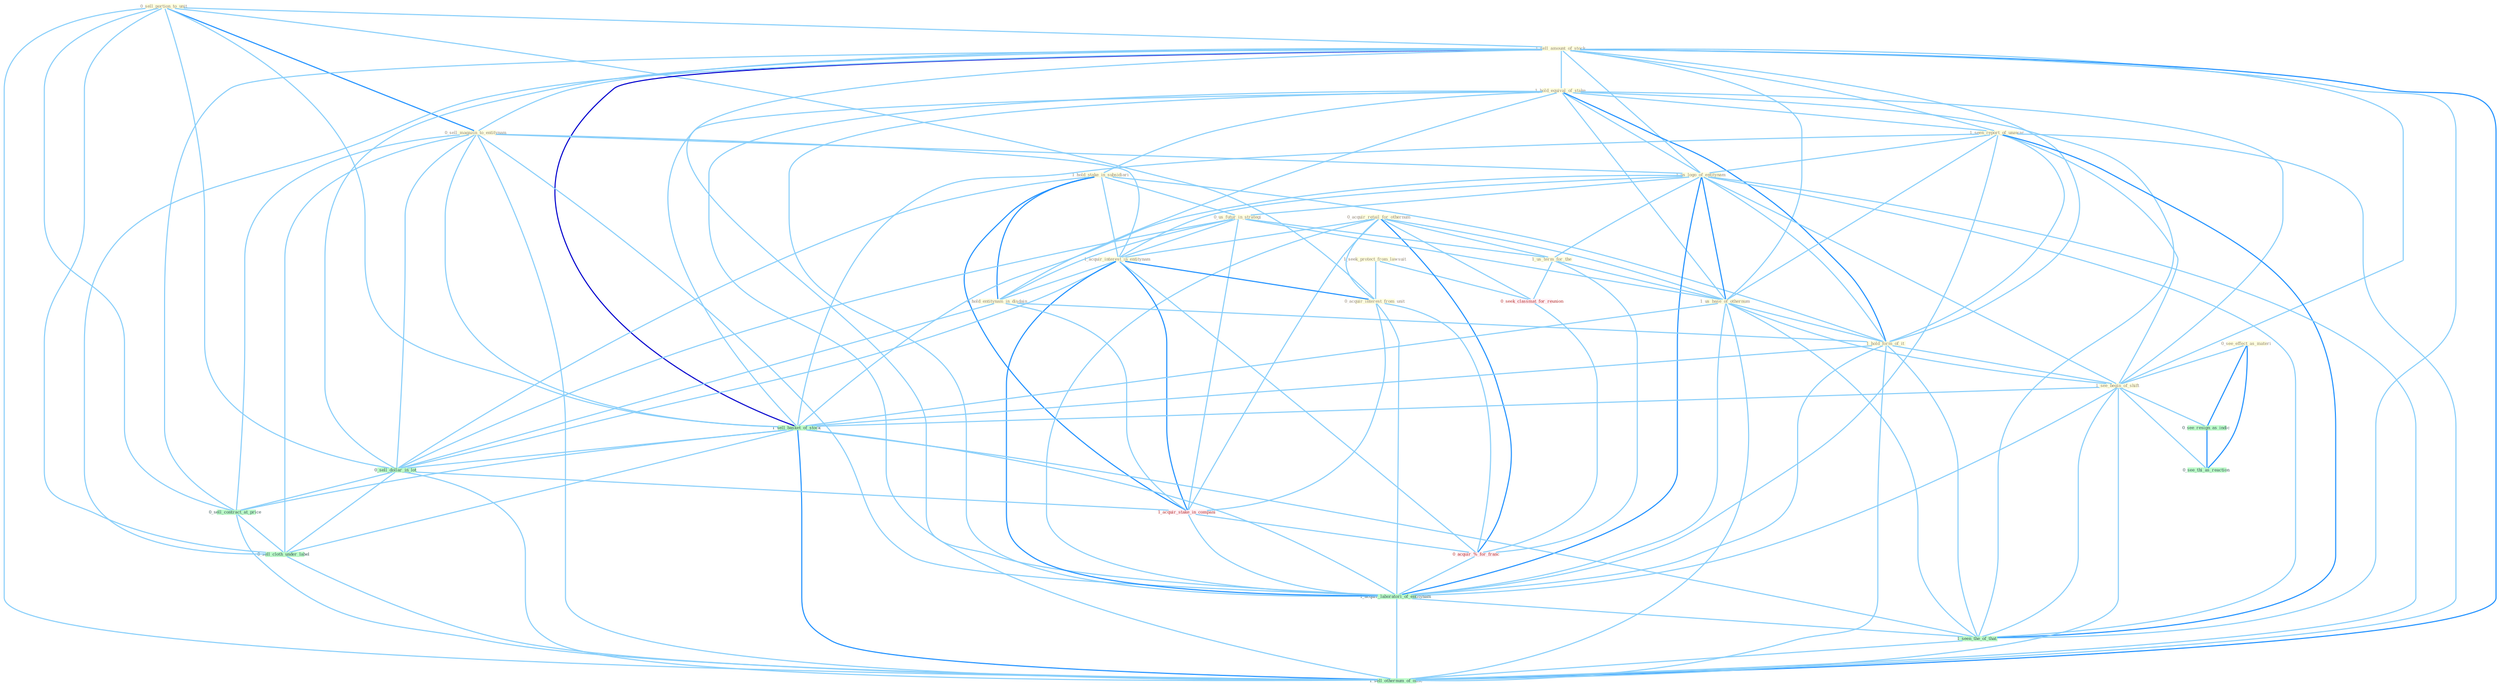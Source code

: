 Graph G{ 
    node
    [shape=polygon,style=filled,width=.5,height=.06,color="#BDFCC9",fixedsize=true,fontsize=4,
    fontcolor="#2f4f4f"];
    {node
    [color="#ffffe0", fontcolor="#8b7d6b"] "0_sell_portion_to_unit " "1_sell_amount_of_stock " "1_seek_protect_from_lawsuit " "0_sell_magazin_to_entitynam " "0_acquir_retail_for_othernum " "1_hold_equival_of_stake " "1_hold_stake_in_subsidiari " "1_seen_report_of_unawar " "0_see_effect_as_materi " "1_us_logo_of_entitynam " "0_us_futur_in_strategi " "1_us_term_for_the " "1_acquir_interest_in_entitynam " "0_hold_entitynam_in_disdain " "1_us_base_of_othernum " "0_acquir_interest_from_unit " "1_hold_form_of_it " "1_see_begin_of_shift "}
{node [color="#fff0f5", fontcolor="#b22222"] "0_seek_classmat_for_reunion " "1_acquir_stake_in_compani " "0_acquir_%_for_franc "}
edge [color="#B0E2FF"];

	"0_sell_portion_to_unit " -- "1_sell_amount_of_stock " [w="1", color="#87cefa" ];
	"0_sell_portion_to_unit " -- "0_sell_magazin_to_entitynam " [w="2", color="#1e90ff" , len=0.8];
	"0_sell_portion_to_unit " -- "0_acquir_interest_from_unit " [w="1", color="#87cefa" ];
	"0_sell_portion_to_unit " -- "1_sell_basket_of_stock " [w="1", color="#87cefa" ];
	"0_sell_portion_to_unit " -- "0_sell_dollar_in_lot " [w="1", color="#87cefa" ];
	"0_sell_portion_to_unit " -- "0_sell_contract_at_price " [w="1", color="#87cefa" ];
	"0_sell_portion_to_unit " -- "0_sell_cloth_under_label " [w="1", color="#87cefa" ];
	"0_sell_portion_to_unit " -- "1_sell_othernum_of_offic " [w="1", color="#87cefa" ];
	"1_sell_amount_of_stock " -- "0_sell_magazin_to_entitynam " [w="1", color="#87cefa" ];
	"1_sell_amount_of_stock " -- "1_hold_equival_of_stake " [w="1", color="#87cefa" ];
	"1_sell_amount_of_stock " -- "1_seen_report_of_unawar " [w="1", color="#87cefa" ];
	"1_sell_amount_of_stock " -- "1_us_logo_of_entitynam " [w="1", color="#87cefa" ];
	"1_sell_amount_of_stock " -- "1_us_base_of_othernum " [w="1", color="#87cefa" ];
	"1_sell_amount_of_stock " -- "1_hold_form_of_it " [w="1", color="#87cefa" ];
	"1_sell_amount_of_stock " -- "1_see_begin_of_shift " [w="1", color="#87cefa" ];
	"1_sell_amount_of_stock " -- "1_sell_basket_of_stock " [w="3", color="#0000cd" , len=0.6];
	"1_sell_amount_of_stock " -- "0_sell_dollar_in_lot " [w="1", color="#87cefa" ];
	"1_sell_amount_of_stock " -- "0_sell_contract_at_price " [w="1", color="#87cefa" ];
	"1_sell_amount_of_stock " -- "1_acquir_laboratori_of_entitynam " [w="1", color="#87cefa" ];
	"1_sell_amount_of_stock " -- "0_sell_cloth_under_label " [w="1", color="#87cefa" ];
	"1_sell_amount_of_stock " -- "1_seen_the_of_that " [w="1", color="#87cefa" ];
	"1_sell_amount_of_stock " -- "1_sell_othernum_of_offic " [w="2", color="#1e90ff" , len=0.8];
	"1_seek_protect_from_lawsuit " -- "0_acquir_interest_from_unit " [w="1", color="#87cefa" ];
	"1_seek_protect_from_lawsuit " -- "0_seek_classmat_for_reunion " [w="1", color="#87cefa" ];
	"0_sell_magazin_to_entitynam " -- "1_us_logo_of_entitynam " [w="1", color="#87cefa" ];
	"0_sell_magazin_to_entitynam " -- "1_acquir_interest_in_entitynam " [w="1", color="#87cefa" ];
	"0_sell_magazin_to_entitynam " -- "1_sell_basket_of_stock " [w="1", color="#87cefa" ];
	"0_sell_magazin_to_entitynam " -- "0_sell_dollar_in_lot " [w="1", color="#87cefa" ];
	"0_sell_magazin_to_entitynam " -- "0_sell_contract_at_price " [w="1", color="#87cefa" ];
	"0_sell_magazin_to_entitynam " -- "1_acquir_laboratori_of_entitynam " [w="1", color="#87cefa" ];
	"0_sell_magazin_to_entitynam " -- "0_sell_cloth_under_label " [w="1", color="#87cefa" ];
	"0_sell_magazin_to_entitynam " -- "1_sell_othernum_of_offic " [w="1", color="#87cefa" ];
	"0_acquir_retail_for_othernum " -- "1_us_term_for_the " [w="1", color="#87cefa" ];
	"0_acquir_retail_for_othernum " -- "1_acquir_interest_in_entitynam " [w="1", color="#87cefa" ];
	"0_acquir_retail_for_othernum " -- "1_us_base_of_othernum " [w="1", color="#87cefa" ];
	"0_acquir_retail_for_othernum " -- "0_acquir_interest_from_unit " [w="1", color="#87cefa" ];
	"0_acquir_retail_for_othernum " -- "0_seek_classmat_for_reunion " [w="1", color="#87cefa" ];
	"0_acquir_retail_for_othernum " -- "1_acquir_stake_in_compani " [w="1", color="#87cefa" ];
	"0_acquir_retail_for_othernum " -- "0_acquir_%_for_franc " [w="2", color="#1e90ff" , len=0.8];
	"0_acquir_retail_for_othernum " -- "1_acquir_laboratori_of_entitynam " [w="1", color="#87cefa" ];
	"1_hold_equival_of_stake " -- "1_hold_stake_in_subsidiari " [w="1", color="#87cefa" ];
	"1_hold_equival_of_stake " -- "1_seen_report_of_unawar " [w="1", color="#87cefa" ];
	"1_hold_equival_of_stake " -- "1_us_logo_of_entitynam " [w="1", color="#87cefa" ];
	"1_hold_equival_of_stake " -- "0_hold_entitynam_in_disdain " [w="1", color="#87cefa" ];
	"1_hold_equival_of_stake " -- "1_us_base_of_othernum " [w="1", color="#87cefa" ];
	"1_hold_equival_of_stake " -- "1_hold_form_of_it " [w="2", color="#1e90ff" , len=0.8];
	"1_hold_equival_of_stake " -- "1_see_begin_of_shift " [w="1", color="#87cefa" ];
	"1_hold_equival_of_stake " -- "1_sell_basket_of_stock " [w="1", color="#87cefa" ];
	"1_hold_equival_of_stake " -- "1_acquir_laboratori_of_entitynam " [w="1", color="#87cefa" ];
	"1_hold_equival_of_stake " -- "1_seen_the_of_that " [w="1", color="#87cefa" ];
	"1_hold_equival_of_stake " -- "1_sell_othernum_of_offic " [w="1", color="#87cefa" ];
	"1_hold_stake_in_subsidiari " -- "0_us_futur_in_strategi " [w="1", color="#87cefa" ];
	"1_hold_stake_in_subsidiari " -- "1_acquir_interest_in_entitynam " [w="1", color="#87cefa" ];
	"1_hold_stake_in_subsidiari " -- "0_hold_entitynam_in_disdain " [w="2", color="#1e90ff" , len=0.8];
	"1_hold_stake_in_subsidiari " -- "1_hold_form_of_it " [w="1", color="#87cefa" ];
	"1_hold_stake_in_subsidiari " -- "0_sell_dollar_in_lot " [w="1", color="#87cefa" ];
	"1_hold_stake_in_subsidiari " -- "1_acquir_stake_in_compani " [w="2", color="#1e90ff" , len=0.8];
	"1_seen_report_of_unawar " -- "1_us_logo_of_entitynam " [w="1", color="#87cefa" ];
	"1_seen_report_of_unawar " -- "1_us_base_of_othernum " [w="1", color="#87cefa" ];
	"1_seen_report_of_unawar " -- "1_hold_form_of_it " [w="1", color="#87cefa" ];
	"1_seen_report_of_unawar " -- "1_see_begin_of_shift " [w="1", color="#87cefa" ];
	"1_seen_report_of_unawar " -- "1_sell_basket_of_stock " [w="1", color="#87cefa" ];
	"1_seen_report_of_unawar " -- "1_acquir_laboratori_of_entitynam " [w="1", color="#87cefa" ];
	"1_seen_report_of_unawar " -- "1_seen_the_of_that " [w="2", color="#1e90ff" , len=0.8];
	"1_seen_report_of_unawar " -- "1_sell_othernum_of_offic " [w="1", color="#87cefa" ];
	"0_see_effect_as_materi " -- "1_see_begin_of_shift " [w="1", color="#87cefa" ];
	"0_see_effect_as_materi " -- "0_see_resign_as_indic " [w="2", color="#1e90ff" , len=0.8];
	"0_see_effect_as_materi " -- "0_see_thi_as_reaction " [w="2", color="#1e90ff" , len=0.8];
	"1_us_logo_of_entitynam " -- "0_us_futur_in_strategi " [w="1", color="#87cefa" ];
	"1_us_logo_of_entitynam " -- "1_us_term_for_the " [w="1", color="#87cefa" ];
	"1_us_logo_of_entitynam " -- "1_acquir_interest_in_entitynam " [w="1", color="#87cefa" ];
	"1_us_logo_of_entitynam " -- "1_us_base_of_othernum " [w="2", color="#1e90ff" , len=0.8];
	"1_us_logo_of_entitynam " -- "1_hold_form_of_it " [w="1", color="#87cefa" ];
	"1_us_logo_of_entitynam " -- "1_see_begin_of_shift " [w="1", color="#87cefa" ];
	"1_us_logo_of_entitynam " -- "1_sell_basket_of_stock " [w="1", color="#87cefa" ];
	"1_us_logo_of_entitynam " -- "1_acquir_laboratori_of_entitynam " [w="2", color="#1e90ff" , len=0.8];
	"1_us_logo_of_entitynam " -- "1_seen_the_of_that " [w="1", color="#87cefa" ];
	"1_us_logo_of_entitynam " -- "1_sell_othernum_of_offic " [w="1", color="#87cefa" ];
	"0_us_futur_in_strategi " -- "1_us_term_for_the " [w="1", color="#87cefa" ];
	"0_us_futur_in_strategi " -- "1_acquir_interest_in_entitynam " [w="1", color="#87cefa" ];
	"0_us_futur_in_strategi " -- "0_hold_entitynam_in_disdain " [w="1", color="#87cefa" ];
	"0_us_futur_in_strategi " -- "1_us_base_of_othernum " [w="1", color="#87cefa" ];
	"0_us_futur_in_strategi " -- "0_sell_dollar_in_lot " [w="1", color="#87cefa" ];
	"0_us_futur_in_strategi " -- "1_acquir_stake_in_compani " [w="1", color="#87cefa" ];
	"1_us_term_for_the " -- "1_us_base_of_othernum " [w="1", color="#87cefa" ];
	"1_us_term_for_the " -- "0_seek_classmat_for_reunion " [w="1", color="#87cefa" ];
	"1_us_term_for_the " -- "0_acquir_%_for_franc " [w="1", color="#87cefa" ];
	"1_acquir_interest_in_entitynam " -- "0_hold_entitynam_in_disdain " [w="1", color="#87cefa" ];
	"1_acquir_interest_in_entitynam " -- "0_acquir_interest_from_unit " [w="2", color="#1e90ff" , len=0.8];
	"1_acquir_interest_in_entitynam " -- "0_sell_dollar_in_lot " [w="1", color="#87cefa" ];
	"1_acquir_interest_in_entitynam " -- "1_acquir_stake_in_compani " [w="2", color="#1e90ff" , len=0.8];
	"1_acquir_interest_in_entitynam " -- "0_acquir_%_for_franc " [w="1", color="#87cefa" ];
	"1_acquir_interest_in_entitynam " -- "1_acquir_laboratori_of_entitynam " [w="2", color="#1e90ff" , len=0.8];
	"0_hold_entitynam_in_disdain " -- "1_hold_form_of_it " [w="1", color="#87cefa" ];
	"0_hold_entitynam_in_disdain " -- "0_sell_dollar_in_lot " [w="1", color="#87cefa" ];
	"0_hold_entitynam_in_disdain " -- "1_acquir_stake_in_compani " [w="1", color="#87cefa" ];
	"1_us_base_of_othernum " -- "1_hold_form_of_it " [w="1", color="#87cefa" ];
	"1_us_base_of_othernum " -- "1_see_begin_of_shift " [w="1", color="#87cefa" ];
	"1_us_base_of_othernum " -- "1_sell_basket_of_stock " [w="1", color="#87cefa" ];
	"1_us_base_of_othernum " -- "1_acquir_laboratori_of_entitynam " [w="1", color="#87cefa" ];
	"1_us_base_of_othernum " -- "1_seen_the_of_that " [w="1", color="#87cefa" ];
	"1_us_base_of_othernum " -- "1_sell_othernum_of_offic " [w="1", color="#87cefa" ];
	"0_acquir_interest_from_unit " -- "1_acquir_stake_in_compani " [w="1", color="#87cefa" ];
	"0_acquir_interest_from_unit " -- "0_acquir_%_for_franc " [w="1", color="#87cefa" ];
	"0_acquir_interest_from_unit " -- "1_acquir_laboratori_of_entitynam " [w="1", color="#87cefa" ];
	"1_hold_form_of_it " -- "1_see_begin_of_shift " [w="1", color="#87cefa" ];
	"1_hold_form_of_it " -- "1_sell_basket_of_stock " [w="1", color="#87cefa" ];
	"1_hold_form_of_it " -- "1_acquir_laboratori_of_entitynam " [w="1", color="#87cefa" ];
	"1_hold_form_of_it " -- "1_seen_the_of_that " [w="1", color="#87cefa" ];
	"1_hold_form_of_it " -- "1_sell_othernum_of_offic " [w="1", color="#87cefa" ];
	"1_see_begin_of_shift " -- "1_sell_basket_of_stock " [w="1", color="#87cefa" ];
	"1_see_begin_of_shift " -- "0_see_resign_as_indic " [w="1", color="#87cefa" ];
	"1_see_begin_of_shift " -- "1_acquir_laboratori_of_entitynam " [w="1", color="#87cefa" ];
	"1_see_begin_of_shift " -- "1_seen_the_of_that " [w="1", color="#87cefa" ];
	"1_see_begin_of_shift " -- "1_sell_othernum_of_offic " [w="1", color="#87cefa" ];
	"1_see_begin_of_shift " -- "0_see_thi_as_reaction " [w="1", color="#87cefa" ];
	"0_seek_classmat_for_reunion " -- "0_acquir_%_for_franc " [w="1", color="#87cefa" ];
	"1_sell_basket_of_stock " -- "0_sell_dollar_in_lot " [w="1", color="#87cefa" ];
	"1_sell_basket_of_stock " -- "0_sell_contract_at_price " [w="1", color="#87cefa" ];
	"1_sell_basket_of_stock " -- "1_acquir_laboratori_of_entitynam " [w="1", color="#87cefa" ];
	"1_sell_basket_of_stock " -- "0_sell_cloth_under_label " [w="1", color="#87cefa" ];
	"1_sell_basket_of_stock " -- "1_seen_the_of_that " [w="1", color="#87cefa" ];
	"1_sell_basket_of_stock " -- "1_sell_othernum_of_offic " [w="2", color="#1e90ff" , len=0.8];
	"0_sell_dollar_in_lot " -- "1_acquir_stake_in_compani " [w="1", color="#87cefa" ];
	"0_sell_dollar_in_lot " -- "0_sell_contract_at_price " [w="1", color="#87cefa" ];
	"0_sell_dollar_in_lot " -- "0_sell_cloth_under_label " [w="1", color="#87cefa" ];
	"0_sell_dollar_in_lot " -- "1_sell_othernum_of_offic " [w="1", color="#87cefa" ];
	"0_see_resign_as_indic " -- "0_see_thi_as_reaction " [w="2", color="#1e90ff" , len=0.8];
	"1_acquir_stake_in_compani " -- "0_acquir_%_for_franc " [w="1", color="#87cefa" ];
	"1_acquir_stake_in_compani " -- "1_acquir_laboratori_of_entitynam " [w="1", color="#87cefa" ];
	"0_acquir_%_for_franc " -- "1_acquir_laboratori_of_entitynam " [w="1", color="#87cefa" ];
	"0_sell_contract_at_price " -- "0_sell_cloth_under_label " [w="1", color="#87cefa" ];
	"0_sell_contract_at_price " -- "1_sell_othernum_of_offic " [w="1", color="#87cefa" ];
	"1_acquir_laboratori_of_entitynam " -- "1_seen_the_of_that " [w="1", color="#87cefa" ];
	"1_acquir_laboratori_of_entitynam " -- "1_sell_othernum_of_offic " [w="1", color="#87cefa" ];
	"0_sell_cloth_under_label " -- "1_sell_othernum_of_offic " [w="1", color="#87cefa" ];
	"1_seen_the_of_that " -- "1_sell_othernum_of_offic " [w="1", color="#87cefa" ];
}